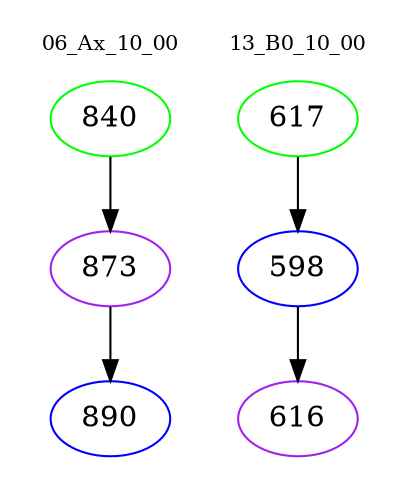 digraph{
subgraph cluster_0 {
color = white
label = "06_Ax_10_00";
fontsize=10;
T0_840 [label="840", color="green"]
T0_840 -> T0_873 [color="black"]
T0_873 [label="873", color="purple"]
T0_873 -> T0_890 [color="black"]
T0_890 [label="890", color="blue"]
}
subgraph cluster_1 {
color = white
label = "13_B0_10_00";
fontsize=10;
T1_617 [label="617", color="green"]
T1_617 -> T1_598 [color="black"]
T1_598 [label="598", color="blue"]
T1_598 -> T1_616 [color="black"]
T1_616 [label="616", color="purple"]
}
}
